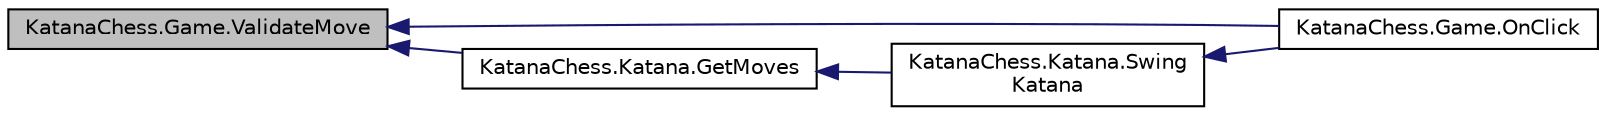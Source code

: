 digraph "KatanaChess.Game.ValidateMove"
{
  edge [fontname="Helvetica",fontsize="10",labelfontname="Helvetica",labelfontsize="10"];
  node [fontname="Helvetica",fontsize="10",shape=record];
  rankdir="LR";
  Node1 [label="KatanaChess.Game.ValidateMove",height=0.2,width=0.4,color="black", fillcolor="grey75", style="filled", fontcolor="black"];
  Node1 -> Node2 [dir="back",color="midnightblue",fontsize="10",style="solid",fontname="Helvetica"];
  Node2 [label="KatanaChess.Game.OnClick",height=0.2,width=0.4,color="black", fillcolor="white", style="filled",URL="$class_katana_chess_1_1_game.html#abb1645b3297eae51c6ad9dabcea74830"];
  Node1 -> Node3 [dir="back",color="midnightblue",fontsize="10",style="solid",fontname="Helvetica"];
  Node3 [label="KatanaChess.Katana.GetMoves",height=0.2,width=0.4,color="black", fillcolor="white", style="filled",URL="$class_katana_chess_1_1_katana.html#afe90b27349c5692d0ede318412b86e53"];
  Node3 -> Node4 [dir="back",color="midnightblue",fontsize="10",style="solid",fontname="Helvetica"];
  Node4 [label="KatanaChess.Katana.Swing\lKatana",height=0.2,width=0.4,color="black", fillcolor="white", style="filled",URL="$class_katana_chess_1_1_katana.html#a644eb213fa8655b5bd65a309030bcc40"];
  Node4 -> Node2 [dir="back",color="midnightblue",fontsize="10",style="solid",fontname="Helvetica"];
}
